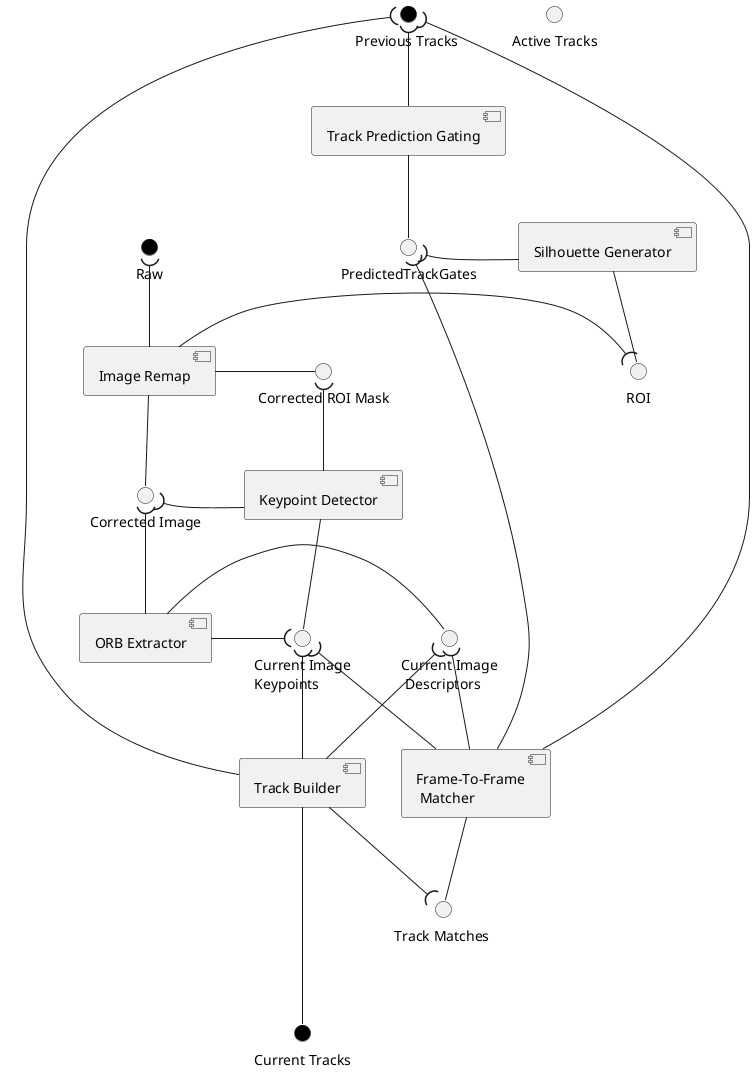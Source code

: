 {
  "sha1": "rqr3e4dg0r2jsxpolj9tkcl1tq4tbmk",
  "insertion": {
    "when": "2024-06-04T17:28:44.169Z",
    "url": "https://github.com/plantuml/plantuml/issues/140",
    "user": "plantuml@gmail.com"
  }
}
@startuml
skinparam componentStyle uml2
skinparam fixCircleLabelOverlapping true

interface "Raw" as RawImage #Black
interface "Previous Tracks " as PreviousTracks #Black

interface "Corrected Image" as CorrectedImage
interface "ROI" as RoiSilhouette
interface "Corrected ROI Mask" as CorrectedImageRoiMask
interface "Current Image\nKeypoints" as CurrentKeypoints
interface "Current Image\n Descriptors" as CurrentDescriptors
interface "Track Matches " as Frame2FrameTrackMatches

interface "Current Tracks" as CurrentTracks #Black
interface "Active Tracks" as ActiveTracks
    
component "Track Prediction Gating" as TrackPredictionGating
PreviousTracks )-- TrackPredictionGating
TrackPredictionGating -- PredictedTrackGates

component "Silhouette Generator" as SilhouetteGenerator
PredictedTrackGates )-right- SilhouetteGenerator
SilhouetteGenerator -- RoiSilhouette

component "Image Remap" as ImageRemap
RoiSilhouette )-right- ImageRemap
RawImage )-- ImageRemap
ImageRemap -- CorrectedImage
ImageRemap -right- CorrectedImageRoiMask

component "Keypoint Detector" as KeypointDetector
CorrectedImageRoiMask )-- KeypointDetector
CorrectedImage )-right- KeypointDetector
KeypointDetector -- CurrentKeypoints

component "ORB Extractor" as OrbExtractor
CorrectedImage )-- OrbExtractor
CurrentKeypoints )-left- OrbExtractor
OrbExtractor -left- CurrentDescriptors

component "Frame-To-Frame\n Matcher" as Frame2FrameMatcher
PredictedTrackGates )-- Frame2FrameMatcher
PreviousTracks )-- Frame2FrameMatcher
CurrentDescriptors )-- Frame2FrameMatcher
CurrentKeypoints )-- Frame2FrameMatcher
Frame2FrameMatcher -- Frame2FrameTrackMatches

component "Track Builder" as TrackBuilder
PreviousTracks )----- TrackBuilder
CurrentDescriptors )-- TrackBuilder
CurrentKeypoints )-right- TrackBuilder
Frame2FrameTrackMatches )-left- TrackBuilder
TrackBuilder --- CurrentTracks
@enduml
